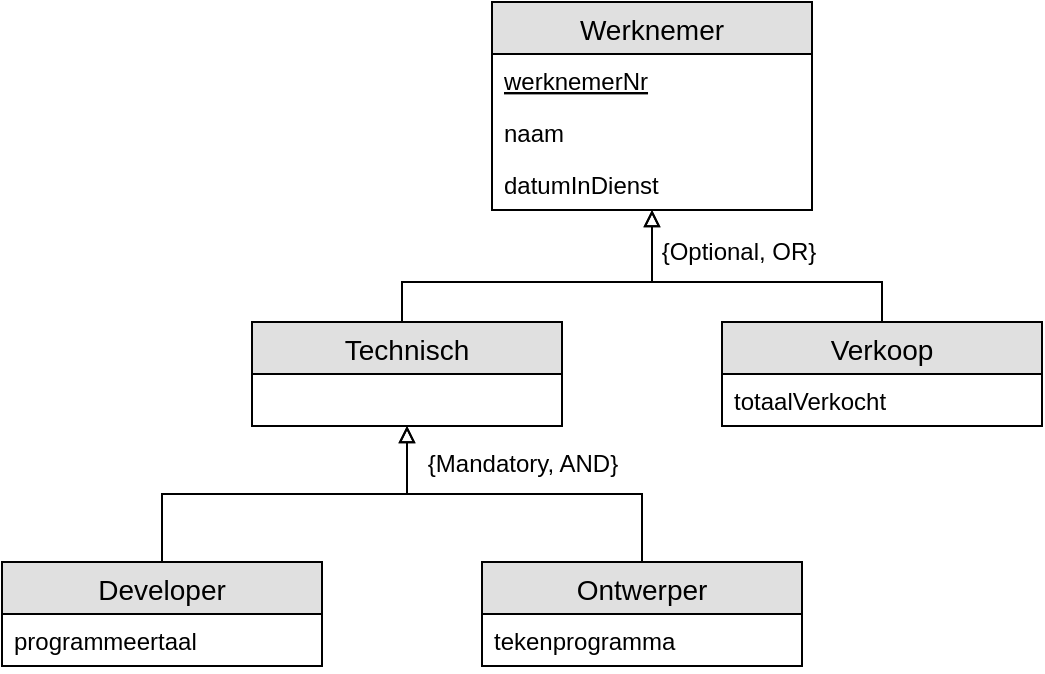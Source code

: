 <mxfile version="12.1.0" type="device" pages="1"><diagram id="4qbXzS2QGBBZl-gO91GT" name="Page-1"><mxGraphModel dx="672" dy="494" grid="1" gridSize="10" guides="1" tooltips="1" connect="1" arrows="1" fold="1" page="1" pageScale="1" pageWidth="850" pageHeight="1100" math="0" shadow="0"><root><mxCell id="0"/><mxCell id="1" parent="0"/><mxCell id="U2g5rwy2SKHW-e5DvPQN-2" value="Werknemer" style="swimlane;fontStyle=0;childLayout=stackLayout;horizontal=1;startSize=26;fillColor=#e0e0e0;horizontalStack=0;resizeParent=1;resizeParentMax=0;resizeLast=0;collapsible=1;marginBottom=0;swimlaneFillColor=#ffffff;align=center;fontSize=14;" vertex="1" parent="1"><mxGeometry x="405" y="80" width="160" height="104" as="geometry"/></mxCell><mxCell id="U2g5rwy2SKHW-e5DvPQN-3" value="werknemerNr" style="text;strokeColor=none;fillColor=none;spacingLeft=4;spacingRight=4;overflow=hidden;rotatable=0;points=[[0,0.5],[1,0.5]];portConstraint=eastwest;fontSize=12;fontStyle=4" vertex="1" parent="U2g5rwy2SKHW-e5DvPQN-2"><mxGeometry y="26" width="160" height="26" as="geometry"/></mxCell><mxCell id="U2g5rwy2SKHW-e5DvPQN-4" value="naam" style="text;strokeColor=none;fillColor=none;spacingLeft=4;spacingRight=4;overflow=hidden;rotatable=0;points=[[0,0.5],[1,0.5]];portConstraint=eastwest;fontSize=12;" vertex="1" parent="U2g5rwy2SKHW-e5DvPQN-2"><mxGeometry y="52" width="160" height="26" as="geometry"/></mxCell><mxCell id="U2g5rwy2SKHW-e5DvPQN-32" value="datumInDienst" style="text;strokeColor=none;fillColor=none;spacingLeft=4;spacingRight=4;overflow=hidden;rotatable=0;points=[[0,0.5],[1,0.5]];portConstraint=eastwest;fontSize=12;" vertex="1" parent="U2g5rwy2SKHW-e5DvPQN-2"><mxGeometry y="78" width="160" height="26" as="geometry"/></mxCell><mxCell id="U2g5rwy2SKHW-e5DvPQN-37" style="edgeStyle=orthogonalEdgeStyle;rounded=0;orthogonalLoop=1;jettySize=auto;html=1;endArrow=block;endFill=0;" edge="1" parent="1" source="U2g5rwy2SKHW-e5DvPQN-6" target="U2g5rwy2SKHW-e5DvPQN-29"><mxGeometry relative="1" as="geometry"/></mxCell><mxCell id="U2g5rwy2SKHW-e5DvPQN-6" value="Developer" style="swimlane;fontStyle=0;childLayout=stackLayout;horizontal=1;startSize=26;fillColor=#e0e0e0;horizontalStack=0;resizeParent=1;resizeParentMax=0;resizeLast=0;collapsible=1;marginBottom=0;swimlaneFillColor=#ffffff;align=center;fontSize=14;" vertex="1" parent="1"><mxGeometry x="160" y="360" width="160" height="52" as="geometry"/></mxCell><mxCell id="U2g5rwy2SKHW-e5DvPQN-8" value="programmeertaal" style="text;strokeColor=none;fillColor=none;spacingLeft=4;spacingRight=4;overflow=hidden;rotatable=0;points=[[0,0.5],[1,0.5]];portConstraint=eastwest;fontSize=12;" vertex="1" parent="U2g5rwy2SKHW-e5DvPQN-6"><mxGeometry y="26" width="160" height="26" as="geometry"/></mxCell><mxCell id="U2g5rwy2SKHW-e5DvPQN-36" style="edgeStyle=orthogonalEdgeStyle;rounded=0;orthogonalLoop=1;jettySize=auto;html=1;endArrow=block;endFill=0;" edge="1" parent="1" source="U2g5rwy2SKHW-e5DvPQN-15" target="U2g5rwy2SKHW-e5DvPQN-29"><mxGeometry relative="1" as="geometry"/></mxCell><mxCell id="U2g5rwy2SKHW-e5DvPQN-39" value="{Mandatory, AND}" style="text;html=1;resizable=0;points=[];align=center;verticalAlign=middle;labelBackgroundColor=#ffffff;" vertex="1" connectable="0" parent="U2g5rwy2SKHW-e5DvPQN-36"><mxGeometry x="0.748" y="1" relative="1" as="geometry"><mxPoint x="58.5" y="-5" as="offset"/></mxGeometry></mxCell><mxCell id="U2g5rwy2SKHW-e5DvPQN-15" value="Ontwerper" style="swimlane;fontStyle=0;childLayout=stackLayout;horizontal=1;startSize=26;fillColor=#e0e0e0;horizontalStack=0;resizeParent=1;resizeParentMax=0;resizeLast=0;collapsible=1;marginBottom=0;swimlaneFillColor=#ffffff;align=center;fontSize=14;" vertex="1" parent="1"><mxGeometry x="400" y="360" width="160" height="52" as="geometry"/></mxCell><mxCell id="U2g5rwy2SKHW-e5DvPQN-17" value="tekenprogramma" style="text;strokeColor=none;fillColor=none;spacingLeft=4;spacingRight=4;overflow=hidden;rotatable=0;points=[[0,0.5],[1,0.5]];portConstraint=eastwest;fontSize=12;" vertex="1" parent="U2g5rwy2SKHW-e5DvPQN-15"><mxGeometry y="26" width="160" height="26" as="geometry"/></mxCell><mxCell id="U2g5rwy2SKHW-e5DvPQN-33" style="edgeStyle=orthogonalEdgeStyle;rounded=0;orthogonalLoop=1;jettySize=auto;html=1;endArrow=block;endFill=0;" edge="1" parent="1" source="U2g5rwy2SKHW-e5DvPQN-18" target="U2g5rwy2SKHW-e5DvPQN-2"><mxGeometry relative="1" as="geometry"><Array as="points"><mxPoint x="600" y="220"/><mxPoint x="485" y="220"/></Array></mxGeometry></mxCell><mxCell id="U2g5rwy2SKHW-e5DvPQN-18" value="Verkoop" style="swimlane;fontStyle=0;childLayout=stackLayout;horizontal=1;startSize=26;fillColor=#e0e0e0;horizontalStack=0;resizeParent=1;resizeParentMax=0;resizeLast=0;collapsible=1;marginBottom=0;swimlaneFillColor=#ffffff;align=center;fontSize=14;" vertex="1" parent="1"><mxGeometry x="520" y="240" width="160" height="52" as="geometry"/></mxCell><mxCell id="U2g5rwy2SKHW-e5DvPQN-19" value="totaalVerkocht" style="text;strokeColor=none;fillColor=none;spacingLeft=4;spacingRight=4;overflow=hidden;rotatable=0;points=[[0,0.5],[1,0.5]];portConstraint=eastwest;fontSize=12;" vertex="1" parent="U2g5rwy2SKHW-e5DvPQN-18"><mxGeometry y="26" width="160" height="26" as="geometry"/></mxCell><mxCell id="U2g5rwy2SKHW-e5DvPQN-35" style="edgeStyle=orthogonalEdgeStyle;rounded=0;orthogonalLoop=1;jettySize=auto;html=1;endArrow=block;endFill=0;" edge="1" parent="1" source="U2g5rwy2SKHW-e5DvPQN-29" target="U2g5rwy2SKHW-e5DvPQN-2"><mxGeometry relative="1" as="geometry"><Array as="points"><mxPoint x="360" y="220"/><mxPoint x="485" y="220"/></Array></mxGeometry></mxCell><mxCell id="U2g5rwy2SKHW-e5DvPQN-38" value="{Optional, OR}" style="text;html=1;resizable=0;points=[];align=center;verticalAlign=middle;labelBackgroundColor=#ffffff;" vertex="1" connectable="0" parent="U2g5rwy2SKHW-e5DvPQN-35"><mxGeometry x="0.754" y="-1" relative="1" as="geometry"><mxPoint x="42" y="-2" as="offset"/></mxGeometry></mxCell><mxCell id="U2g5rwy2SKHW-e5DvPQN-29" value="Technisch" style="swimlane;fontStyle=0;childLayout=stackLayout;horizontal=1;startSize=26;fillColor=#e0e0e0;horizontalStack=0;resizeParent=1;resizeParentMax=0;resizeLast=0;collapsible=1;marginBottom=0;swimlaneFillColor=#ffffff;align=center;fontSize=14;" vertex="1" parent="1"><mxGeometry x="285" y="240" width="155" height="52" as="geometry"/></mxCell></root></mxGraphModel></diagram></mxfile>